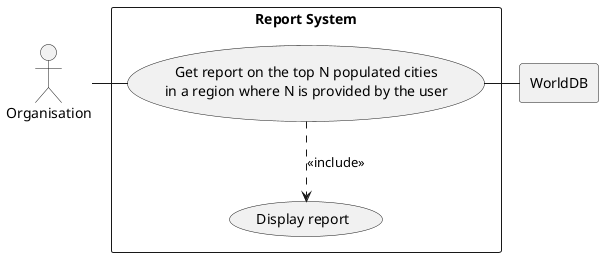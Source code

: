 @startuml

actor Org as "Organisation"

rectangle WorldDB

rectangle "Report System" {
    usecase UC1 as "Get report on the top N populated cities
    in a region where N is provided by the user"

    usecase UCa as "Display report"

    Org - UC1
    UC1 ..> UCa : <<include>>
    UC1 - WorldDB
}

@enduml